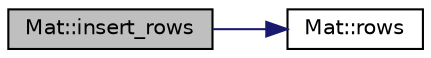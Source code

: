 digraph "Mat::insert_rows"
{
  edge [fontname="Helvetica",fontsize="10",labelfontname="Helvetica",labelfontsize="10"];
  node [fontname="Helvetica",fontsize="10",shape=record];
  rankdir="LR";
  Node1 [label="Mat::insert_rows",height=0.2,width=0.4,color="black", fillcolor="grey75", style="filled" fontcolor="black"];
  Node1 -> Node2 [color="midnightblue",fontsize="10",style="solid",fontname="Helvetica"];
  Node2 [label="Mat::rows",height=0.2,width=0.4,color="black", fillcolor="white", style="filled",URL="$group___mat.html#ga06a89eae0134e0678459dc1e2748ba9e",tooltip="creation of subview (submatrix comprised of specified row vectors)"];
}
